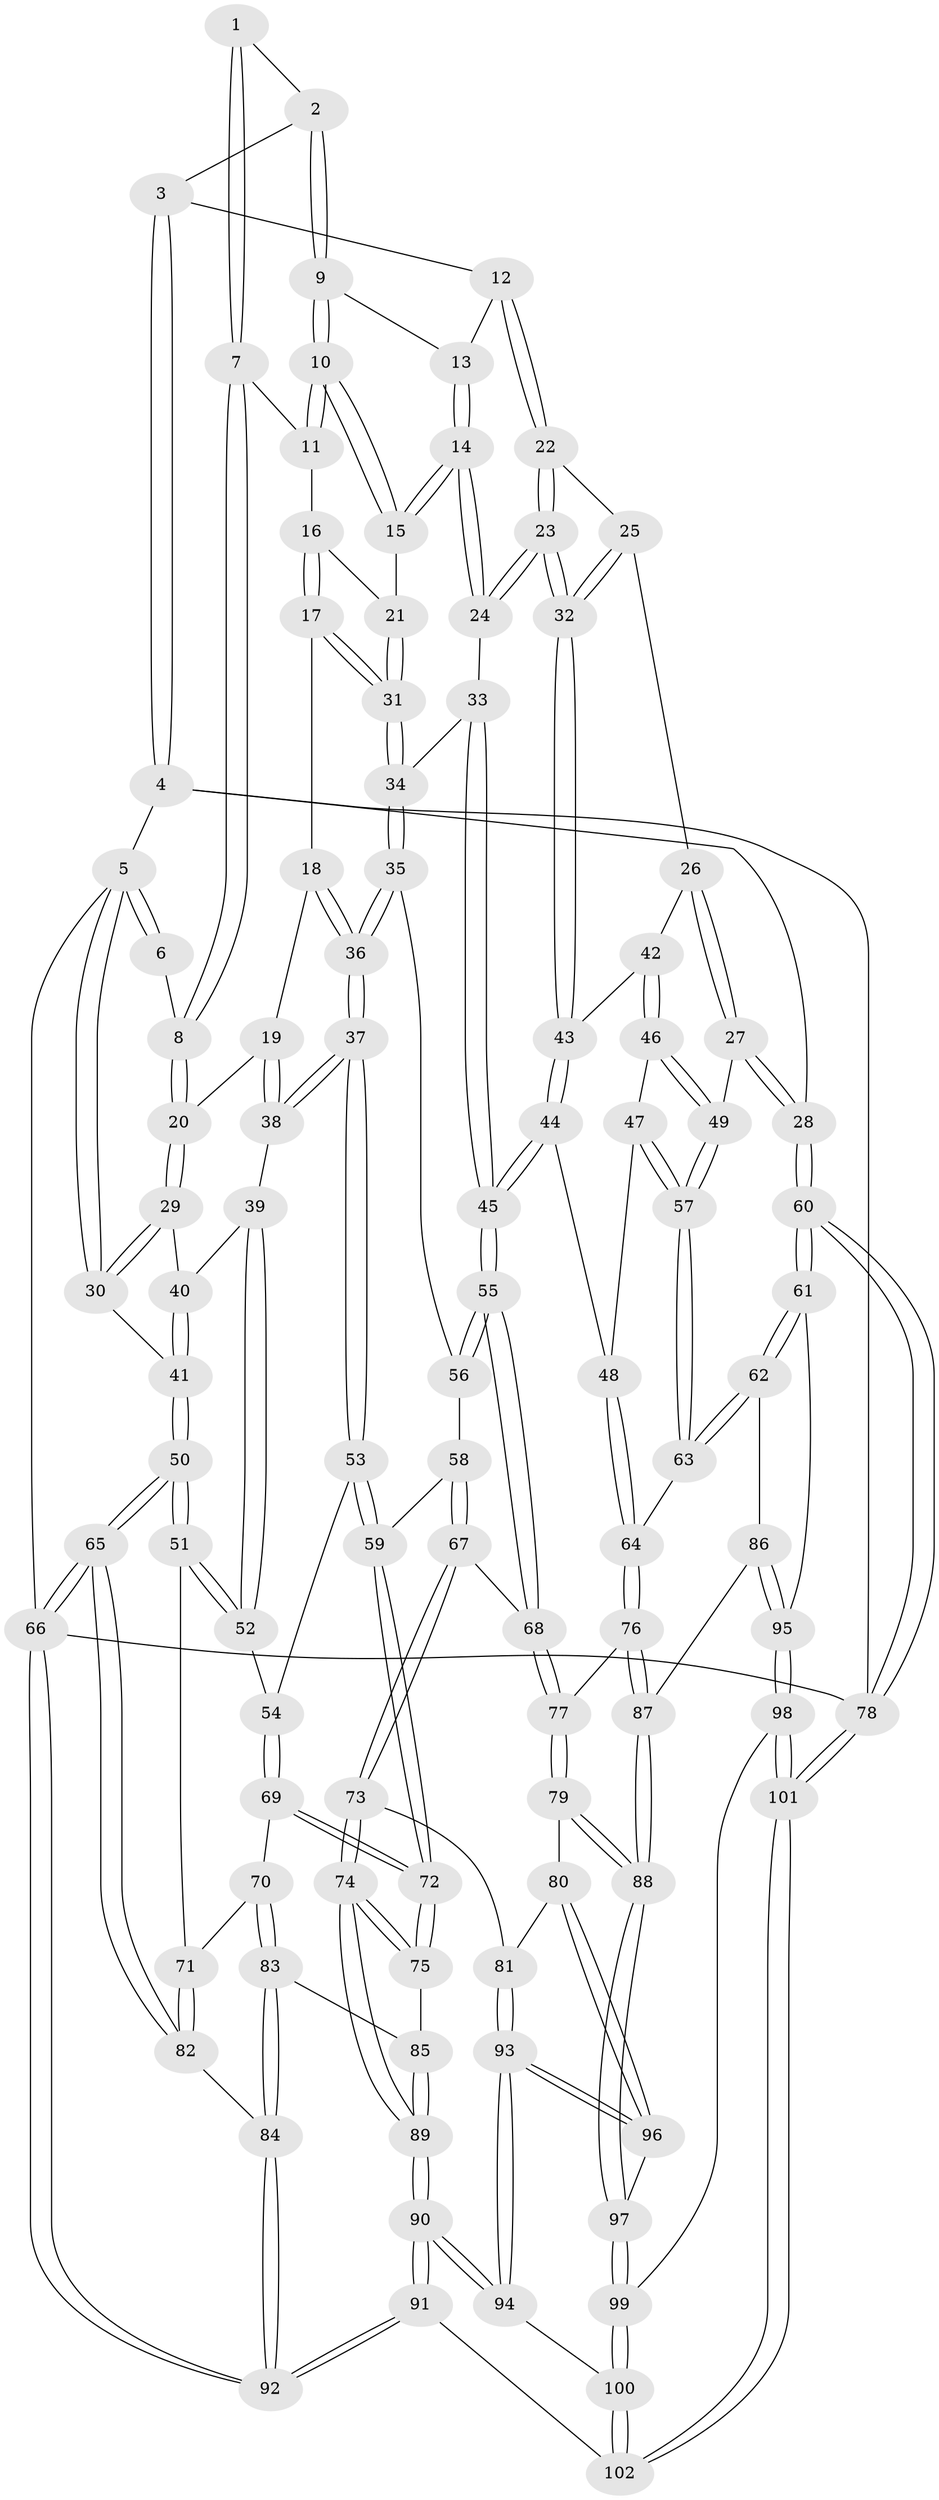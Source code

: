 // Generated by graph-tools (version 1.1) at 2025/11/02/21/25 10:11:13]
// undirected, 102 vertices, 252 edges
graph export_dot {
graph [start="1"]
  node [color=gray90,style=filled];
  1 [pos="+0.49579875525363315+0"];
  2 [pos="+0.535451845213553+0"];
  3 [pos="+0.7282227000963792+0"];
  4 [pos="+1+0"];
  5 [pos="+0+0"];
  6 [pos="+0+0"];
  7 [pos="+0.35618736593108646+0.10833180913163394"];
  8 [pos="+0.21044284031004157+0.1548574477509828"];
  9 [pos="+0.5814982364231712+0.08412344612974063"];
  10 [pos="+0.5606155683795822+0.21409772016362663"];
  11 [pos="+0.3725049673416018+0.14313472949690687"];
  12 [pos="+0.7936755401396921+0.16103472314971917"];
  13 [pos="+0.7216624352138215+0.17905055777407458"];
  14 [pos="+0.6270551468027669+0.31033046612474535"];
  15 [pos="+0.5606599246327303+0.21459032670818096"];
  16 [pos="+0.37654446451604284+0.1612271703415963"];
  17 [pos="+0.38651006096372825+0.25207971365607285"];
  18 [pos="+0.29962572963115475+0.28941709771616525"];
  19 [pos="+0.2756229847432761+0.2881415766638543"];
  20 [pos="+0.17236143301265552+0.21688598632965359"];
  21 [pos="+0.5020414292487659+0.23936795341404934"];
  22 [pos="+0.8041560471377377+0.16920199967592253"];
  23 [pos="+0.6824207821839875+0.34261797323122484"];
  24 [pos="+0.627512625535747+0.31270454944463566"];
  25 [pos="+0.8492908021549125+0.19702728307753958"];
  26 [pos="+0.9489913819820446+0.23318567695179518"];
  27 [pos="+1+0.2535109256902161"];
  28 [pos="+1+0.2383069779198254"];
  29 [pos="+0.15251253371679555+0.22917797291037809"];
  30 [pos="+0+0"];
  31 [pos="+0.42365063180804885+0.2938898380398599"];
  32 [pos="+0.6950673056946313+0.35127889242434707"];
  33 [pos="+0.5821026723826559+0.3520604371418153"];
  34 [pos="+0.43898013483996945+0.3952783738806795"];
  35 [pos="+0.41728307297383316+0.42810576893632857"];
  36 [pos="+0.4055462040670442+0.43334653809254053"];
  37 [pos="+0.368389664311384+0.4590642628223375"];
  38 [pos="+0.27520864163798275+0.3686925369933241"];
  39 [pos="+0.13004229549012417+0.39159575917065326"];
  40 [pos="+0.14384825215047206+0.24525575380450806"];
  41 [pos="+0+0.3244400339786106"];
  42 [pos="+0.7264195483002156+0.3813161331322978"];
  43 [pos="+0.7219397555903813+0.37957599649910745"];
  44 [pos="+0.6187319799179191+0.5504676062487769"];
  45 [pos="+0.5995969045759377+0.563044069477248"];
  46 [pos="+0.7564482991245476+0.40976748681658887"];
  47 [pos="+0.7653913321338095+0.45608550380803115"];
  48 [pos="+0.7431408938255216+0.5321476578926396"];
  49 [pos="+0.9285792252964549+0.41698810753852517"];
  50 [pos="+0+0.4893221643991046"];
  51 [pos="+0+0.4928518721798532"];
  52 [pos="+0.10722134259057353+0.45446952430705"];
  53 [pos="+0.33886615023070565+0.49890405150670203"];
  54 [pos="+0.16322784719659914+0.5042135058189793"];
  55 [pos="+0.5939702057603267+0.5703145982428626"];
  56 [pos="+0.44712176632078704+0.45374988850304576"];
  57 [pos="+0.8761253319428546+0.5368389290944976"];
  58 [pos="+0.4638974859266857+0.5883197244097906"];
  59 [pos="+0.3513519971554998+0.5549305834939989"];
  60 [pos="+1+0.6942739099720419"];
  61 [pos="+1+0.6855105730598421"];
  62 [pos="+0.9391971285607592+0.6733071294830022"];
  63 [pos="+0.8707510731225713+0.6186330296347331"];
  64 [pos="+0.831678789135789+0.619415244707581"];
  65 [pos="+0+0.9609099787030351"];
  66 [pos="+0+1"];
  67 [pos="+0.5464569592509142+0.6237157921441538"];
  68 [pos="+0.5917242893634544+0.5905220691016951"];
  69 [pos="+0.1659041855143574+0.6345018387071097"];
  70 [pos="+0.1556446032736835+0.6492576639520419"];
  71 [pos="+0.07058150133136463+0.6723567045619449"];
  72 [pos="+0.3428816307835934+0.6817662701367104"];
  73 [pos="+0.4706569141263926+0.7245089619535791"];
  74 [pos="+0.37275614380461836+0.7313787205159009"];
  75 [pos="+0.36085369549718077+0.7203583464129336"];
  76 [pos="+0.7106082156761693+0.6812220782339972"];
  77 [pos="+0.6648821636785289+0.6618110396782896"];
  78 [pos="+1+1"];
  79 [pos="+0.5912111940793561+0.7893660402892119"];
  80 [pos="+0.5750794062510274+0.7894534598031898"];
  81 [pos="+0.4756120511605286+0.7301284051518703"];
  82 [pos="+0.04007275399990895+0.7438700323122603"];
  83 [pos="+0.1740510823212259+0.7577145381775628"];
  84 [pos="+0.1410758936477396+0.7959555153698741"];
  85 [pos="+0.22227169658282675+0.7650979875376459"];
  86 [pos="+0.8643023132543681+0.7744952467339168"];
  87 [pos="+0.7348647215568546+0.7934373044250318"];
  88 [pos="+0.7025460590159689+0.8606180762558423"];
  89 [pos="+0.30886935607307126+1"];
  90 [pos="+0.3045605935671244+1"];
  91 [pos="+0.2956782626861795+1"];
  92 [pos="+0.10220994826030809+1"];
  93 [pos="+0.5006875440404907+0.9269386597986635"];
  94 [pos="+0.4924934759326909+0.941952778495229"];
  95 [pos="+0.8803005829026664+0.8987607193784094"];
  96 [pos="+0.5376258213587737+0.8950841173052234"];
  97 [pos="+0.7032844729337198+0.8706952679025131"];
  98 [pos="+0.880762742643139+0.9218911175180022"];
  99 [pos="+0.7129620369958448+0.8968943290940263"];
  100 [pos="+0.6969608189723011+0.9459907595529519"];
  101 [pos="+1+1"];
  102 [pos="+0.6774981569845071+1"];
  1 -- 2;
  1 -- 7;
  1 -- 7;
  2 -- 3;
  2 -- 9;
  2 -- 9;
  3 -- 4;
  3 -- 4;
  3 -- 12;
  4 -- 5;
  4 -- 28;
  4 -- 78;
  5 -- 6;
  5 -- 6;
  5 -- 30;
  5 -- 30;
  5 -- 66;
  6 -- 8;
  7 -- 8;
  7 -- 8;
  7 -- 11;
  8 -- 20;
  8 -- 20;
  9 -- 10;
  9 -- 10;
  9 -- 13;
  10 -- 11;
  10 -- 11;
  10 -- 15;
  10 -- 15;
  11 -- 16;
  12 -- 13;
  12 -- 22;
  12 -- 22;
  13 -- 14;
  13 -- 14;
  14 -- 15;
  14 -- 15;
  14 -- 24;
  14 -- 24;
  15 -- 21;
  16 -- 17;
  16 -- 17;
  16 -- 21;
  17 -- 18;
  17 -- 31;
  17 -- 31;
  18 -- 19;
  18 -- 36;
  18 -- 36;
  19 -- 20;
  19 -- 38;
  19 -- 38;
  20 -- 29;
  20 -- 29;
  21 -- 31;
  21 -- 31;
  22 -- 23;
  22 -- 23;
  22 -- 25;
  23 -- 24;
  23 -- 24;
  23 -- 32;
  23 -- 32;
  24 -- 33;
  25 -- 26;
  25 -- 32;
  25 -- 32;
  26 -- 27;
  26 -- 27;
  26 -- 42;
  27 -- 28;
  27 -- 28;
  27 -- 49;
  28 -- 60;
  28 -- 60;
  29 -- 30;
  29 -- 30;
  29 -- 40;
  30 -- 41;
  31 -- 34;
  31 -- 34;
  32 -- 43;
  32 -- 43;
  33 -- 34;
  33 -- 45;
  33 -- 45;
  34 -- 35;
  34 -- 35;
  35 -- 36;
  35 -- 36;
  35 -- 56;
  36 -- 37;
  36 -- 37;
  37 -- 38;
  37 -- 38;
  37 -- 53;
  37 -- 53;
  38 -- 39;
  39 -- 40;
  39 -- 52;
  39 -- 52;
  40 -- 41;
  40 -- 41;
  41 -- 50;
  41 -- 50;
  42 -- 43;
  42 -- 46;
  42 -- 46;
  43 -- 44;
  43 -- 44;
  44 -- 45;
  44 -- 45;
  44 -- 48;
  45 -- 55;
  45 -- 55;
  46 -- 47;
  46 -- 49;
  46 -- 49;
  47 -- 48;
  47 -- 57;
  47 -- 57;
  48 -- 64;
  48 -- 64;
  49 -- 57;
  49 -- 57;
  50 -- 51;
  50 -- 51;
  50 -- 65;
  50 -- 65;
  51 -- 52;
  51 -- 52;
  51 -- 71;
  52 -- 54;
  53 -- 54;
  53 -- 59;
  53 -- 59;
  54 -- 69;
  54 -- 69;
  55 -- 56;
  55 -- 56;
  55 -- 68;
  55 -- 68;
  56 -- 58;
  57 -- 63;
  57 -- 63;
  58 -- 59;
  58 -- 67;
  58 -- 67;
  59 -- 72;
  59 -- 72;
  60 -- 61;
  60 -- 61;
  60 -- 78;
  60 -- 78;
  61 -- 62;
  61 -- 62;
  61 -- 95;
  62 -- 63;
  62 -- 63;
  62 -- 86;
  63 -- 64;
  64 -- 76;
  64 -- 76;
  65 -- 66;
  65 -- 66;
  65 -- 82;
  65 -- 82;
  66 -- 92;
  66 -- 92;
  66 -- 78;
  67 -- 68;
  67 -- 73;
  67 -- 73;
  68 -- 77;
  68 -- 77;
  69 -- 70;
  69 -- 72;
  69 -- 72;
  70 -- 71;
  70 -- 83;
  70 -- 83;
  71 -- 82;
  71 -- 82;
  72 -- 75;
  72 -- 75;
  73 -- 74;
  73 -- 74;
  73 -- 81;
  74 -- 75;
  74 -- 75;
  74 -- 89;
  74 -- 89;
  75 -- 85;
  76 -- 77;
  76 -- 87;
  76 -- 87;
  77 -- 79;
  77 -- 79;
  78 -- 101;
  78 -- 101;
  79 -- 80;
  79 -- 88;
  79 -- 88;
  80 -- 81;
  80 -- 96;
  80 -- 96;
  81 -- 93;
  81 -- 93;
  82 -- 84;
  83 -- 84;
  83 -- 84;
  83 -- 85;
  84 -- 92;
  84 -- 92;
  85 -- 89;
  85 -- 89;
  86 -- 87;
  86 -- 95;
  86 -- 95;
  87 -- 88;
  87 -- 88;
  88 -- 97;
  88 -- 97;
  89 -- 90;
  89 -- 90;
  90 -- 91;
  90 -- 91;
  90 -- 94;
  90 -- 94;
  91 -- 92;
  91 -- 92;
  91 -- 102;
  93 -- 94;
  93 -- 94;
  93 -- 96;
  93 -- 96;
  94 -- 100;
  95 -- 98;
  95 -- 98;
  96 -- 97;
  97 -- 99;
  97 -- 99;
  98 -- 99;
  98 -- 101;
  98 -- 101;
  99 -- 100;
  99 -- 100;
  100 -- 102;
  100 -- 102;
  101 -- 102;
  101 -- 102;
}
